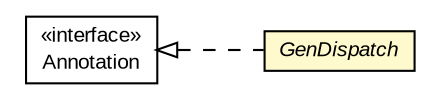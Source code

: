 #!/usr/local/bin/dot
#
# Class diagram 
# Generated by UMLGraph version R5_6-24-gf6e263 (http://www.umlgraph.org/)
#

digraph G {
	edge [fontname="arial",fontsize=10,labelfontname="arial",labelfontsize=10];
	node [fontname="arial",fontsize=10,shape=plaintext];
	nodesep=0.25;
	ranksep=0.5;
	rankdir=LR;
	// com.gwtplatform.dispatch.annotation.GenDispatch
	c261579 [label=<<table title="com.gwtplatform.dispatch.annotation.GenDispatch" border="0" cellborder="1" cellspacing="0" cellpadding="2" port="p" bgcolor="lemonChiffon" href="./GenDispatch.html">
		<tr><td><table border="0" cellspacing="0" cellpadding="1">
<tr><td align="center" balign="center"><font face="arial italic"> GenDispatch </font></td></tr>
		</table></td></tr>
		</table>>, URL="./GenDispatch.html", fontname="arial", fontcolor="black", fontsize=10.0];
	//com.gwtplatform.dispatch.annotation.GenDispatch implements java.lang.annotation.Annotation
	c261850:p -> c261579:p [dir=back,arrowtail=empty,style=dashed];
	// java.lang.annotation.Annotation
	c261850 [label=<<table title="java.lang.annotation.Annotation" border="0" cellborder="1" cellspacing="0" cellpadding="2" port="p" href="http://download.oracle.com/javase/6/docs/api/java/lang/annotation/Annotation.html">
		<tr><td><table border="0" cellspacing="0" cellpadding="1">
<tr><td align="center" balign="center"> &#171;interface&#187; </td></tr>
<tr><td align="center" balign="center"> Annotation </td></tr>
		</table></td></tr>
		</table>>, URL="http://download.oracle.com/javase/6/docs/api/java/lang/annotation/Annotation.html", fontname="arial", fontcolor="black", fontsize=10.0];
}


